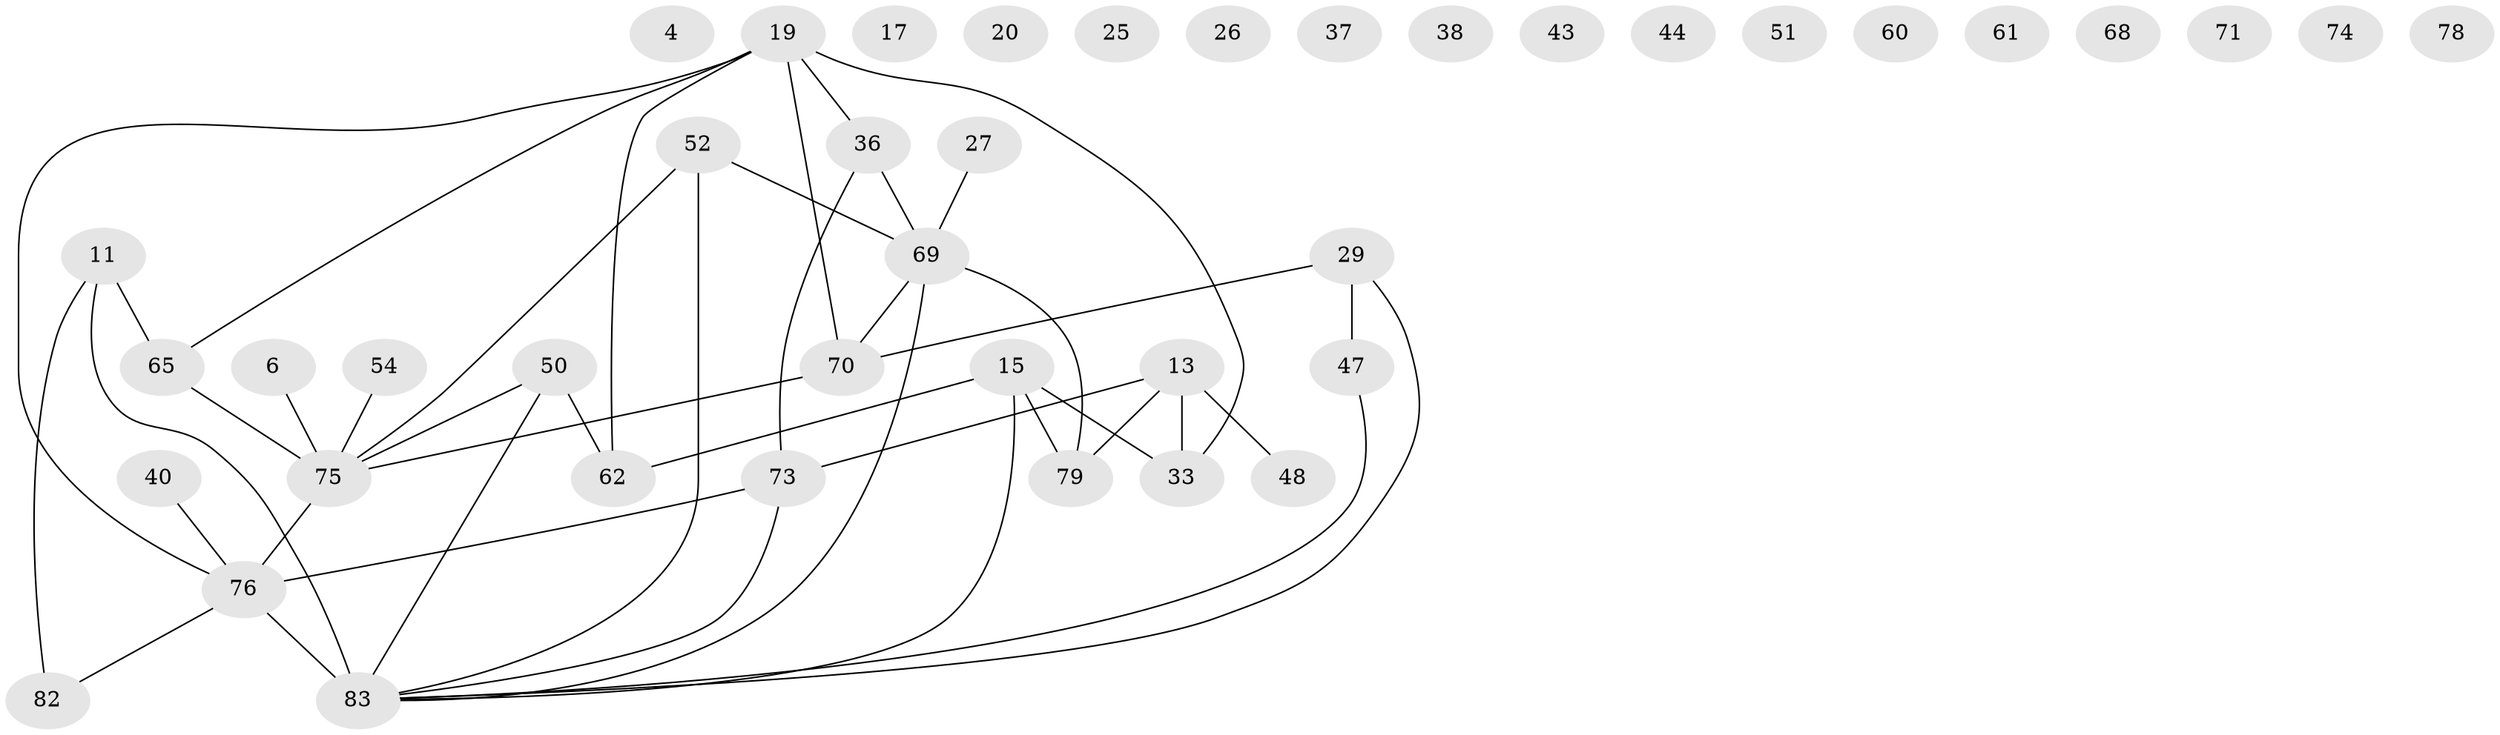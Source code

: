 // original degree distribution, {2: 0.2289156626506024, 1: 0.12048192771084337, 3: 0.2289156626506024, 0: 0.18072289156626506, 4: 0.0963855421686747, 5: 0.0963855421686747, 7: 0.03614457831325301, 6: 0.012048192771084338}
// Generated by graph-tools (version 1.1) at 2025/39/03/09/25 04:39:42]
// undirected, 41 vertices, 43 edges
graph export_dot {
graph [start="1"]
  node [color=gray90,style=filled];
  4;
  6;
  11;
  13;
  15;
  17;
  19;
  20;
  25;
  26;
  27;
  29;
  33 [super="+14"];
  36;
  37 [super="+22"];
  38;
  40;
  43;
  44;
  47 [super="+28+39"];
  48 [super="+32"];
  50 [super="+30"];
  51;
  52 [super="+16"];
  54;
  60;
  61;
  62 [super="+59"];
  65 [super="+24"];
  68;
  69 [super="+10"];
  70 [super="+64"];
  71;
  73 [super="+9"];
  74;
  75 [super="+2+55+49+67+72+58"];
  76 [super="+23+66"];
  78;
  79;
  82 [super="+5"];
  83 [super="+42+57+77+81+80"];
  6 -- 75;
  11 -- 65;
  11 -- 82 [weight=2];
  11 -- 83 [weight=2];
  13 -- 48;
  13 -- 73 [weight=2];
  13 -- 79;
  13 -- 33;
  15 -- 33;
  15 -- 62 [weight=2];
  15 -- 79;
  15 -- 83;
  19 -- 36;
  19 -- 62;
  19 -- 65;
  19 -- 70 [weight=2];
  19 -- 33;
  19 -- 76;
  27 -- 69;
  29 -- 70;
  29 -- 47 [weight=2];
  29 -- 83;
  36 -- 69;
  36 -- 73;
  40 -- 76;
  47 -- 83;
  50 -- 62 [weight=2];
  50 -- 75;
  50 -- 83;
  52 -- 69;
  52 -- 75;
  52 -- 83;
  54 -- 75;
  65 -- 75;
  69 -- 70 [weight=2];
  69 -- 79;
  69 -- 83;
  70 -- 75;
  73 -- 76 [weight=2];
  73 -- 83;
  75 -- 76 [weight=3];
  76 -- 82 [weight=2];
  76 -- 83 [weight=5];
}
